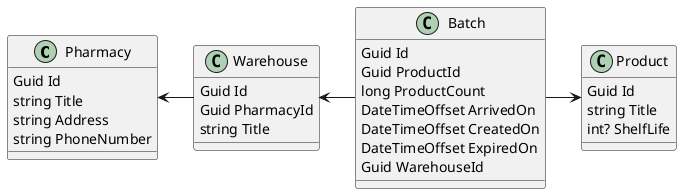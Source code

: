 @startuml
'https://plantuml.com/class-diagram

class Pharmacy
{
    Guid Id
    string Title
    string Address
    string PhoneNumber
}

class Warehouse
{
    Guid Id
    Guid PharmacyId
    string Title
}

class Batch
{
    Guid Id
    Guid ProductId
    long ProductCount
    DateTimeOffset ArrivedOn
    DateTimeOffset CreatedOn
    DateTimeOffset ExpiredOn
    Guid WarehouseId
}

class Product
{
    Guid Id
    string Title
    int? ShelfLife
}

Pharmacy <- Warehouse
Warehouse <- Batch
Batch -> Product

@enduml